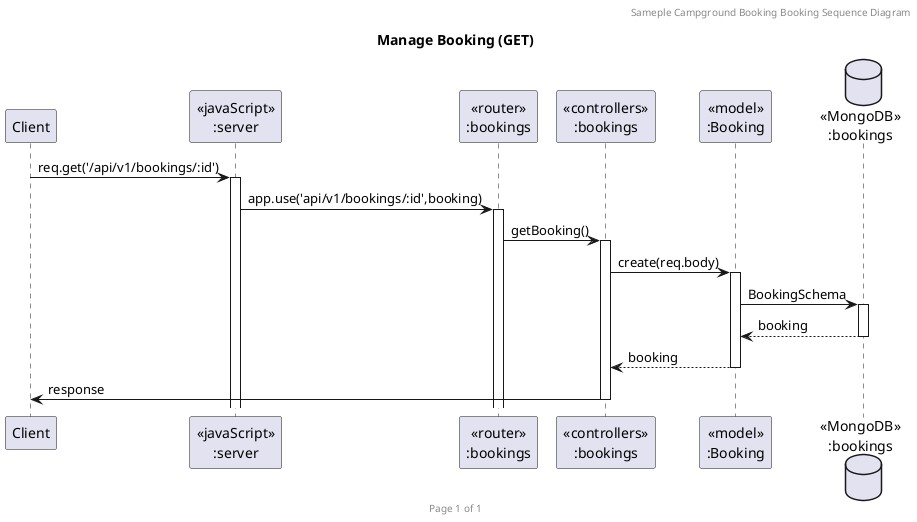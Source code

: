 @startuml Manage Booking (GET)

header Sameple Campground Booking Booking Sequence Diagram
footer Page %page% of %lastpage%
title "Manage Booking (GET)"

participant "Client" as client
participant "<<javaScript>>\n:server" as server
participant "<<router>>\n:bookings" as routerBookings
participant "<<controllers>>\n:bookings" as controllersBookings
participant "<<model>>\n:Booking" as modelBooking
database "<<MongoDB>>\n:bookings" as BookingsDatabase

client->server ++:req.get('/api/v1/bookings/:id')
server->routerBookings ++:app.use('api/v1/bookings/:id',booking)
routerBookings -> controllersBookings ++:getBooking()
controllersBookings->modelBooking ++:create(req.body)
modelBooking ->BookingsDatabase ++: BookingSchema
BookingsDatabase --> modelBooking --:booking
controllersBookings <-- modelBooking --:booking
controllersBookings->client --:response

@enduml